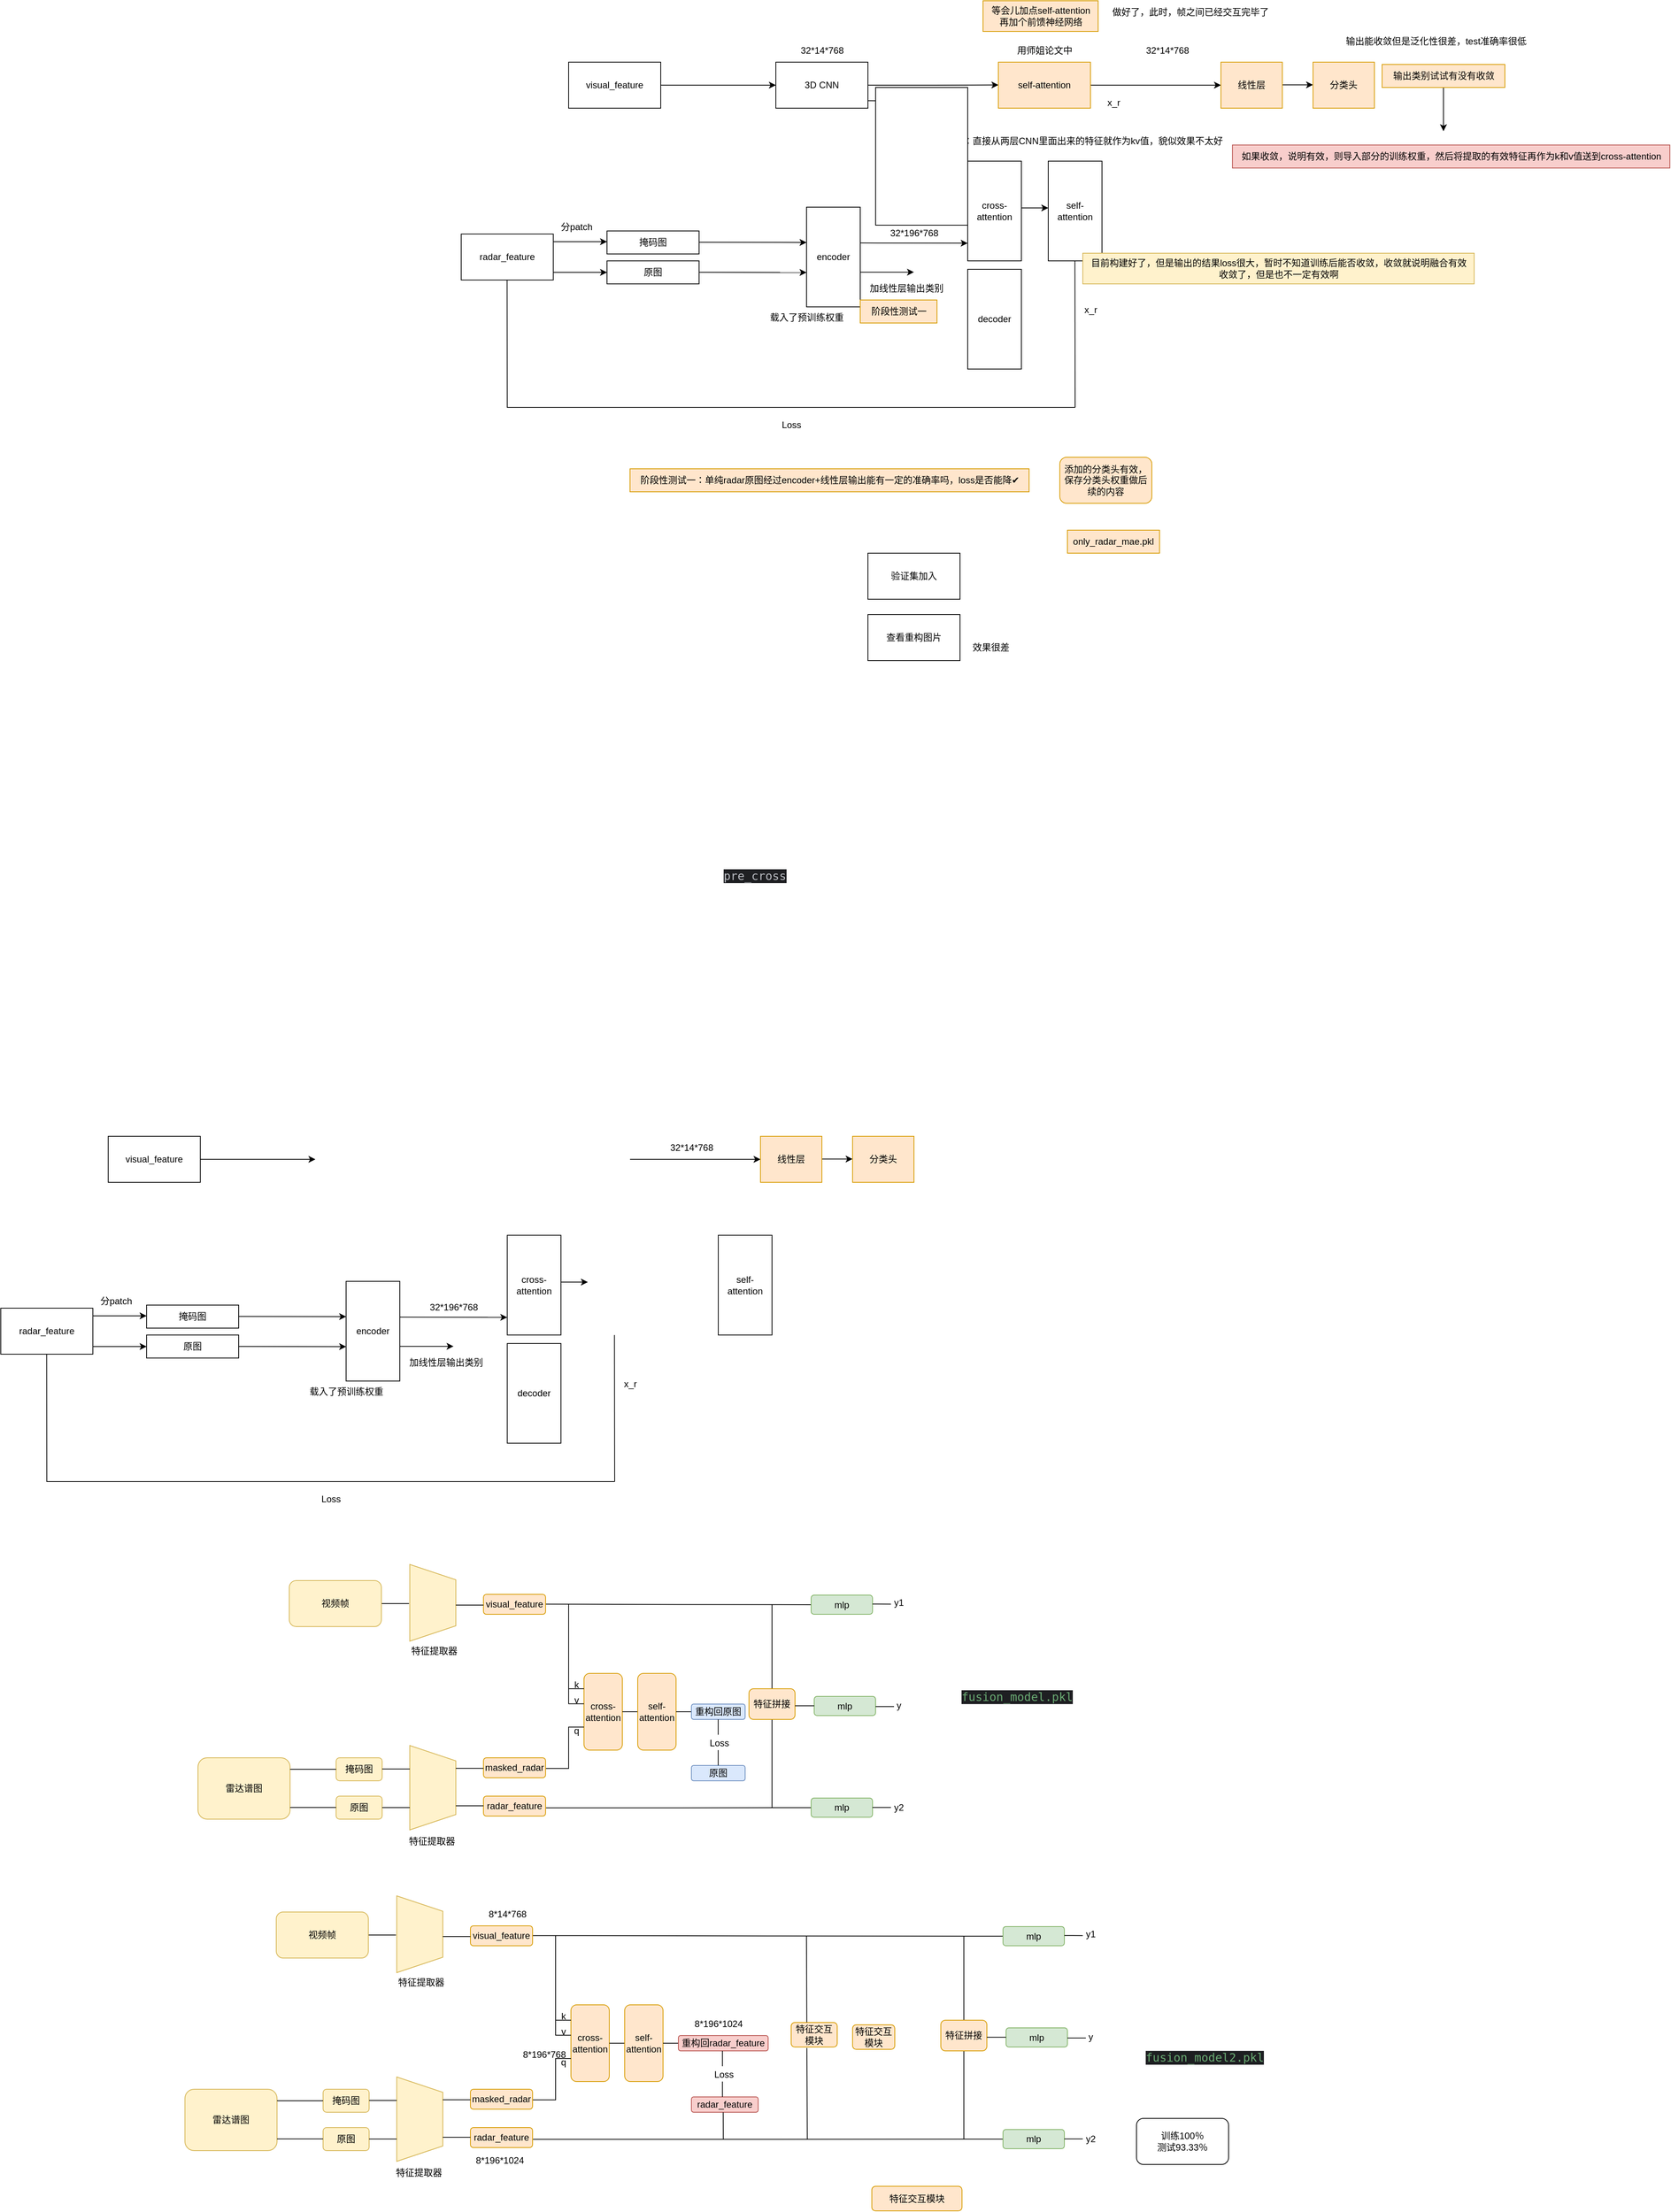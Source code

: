 <mxfile version="24.3.1" type="github">
  <diagram name="第 1 页" id="bqNeuGsDtK-AdpTKibk5">
    <mxGraphModel dx="1291" dy="676" grid="1" gridSize="10" guides="1" tooltips="1" connect="1" arrows="1" fold="1" page="1" pageScale="1" pageWidth="2339" pageHeight="3300" background="none" math="0" shadow="0">
      <root>
        <mxCell id="0" />
        <mxCell id="1" parent="0" />
        <mxCell id="P3DfzzlQjAu3V2q0BsZn-1" value="visual_feature" style="whiteSpace=wrap;html=1;" parent="1" vertex="1">
          <mxGeometry x="800" y="220" width="120" height="60" as="geometry" />
        </mxCell>
        <mxCell id="P3DfzzlQjAu3V2q0BsZn-11" style="edgeStyle=orthogonalEdgeStyle;rounded=0;orthogonalLoop=1;jettySize=auto;html=1;" parent="1" edge="1">
          <mxGeometry relative="1" as="geometry">
            <mxPoint x="850" y="494" as="targetPoint" />
            <mxPoint x="780" y="494" as="sourcePoint" />
            <Array as="points">
              <mxPoint x="780" y="494" />
              <mxPoint x="950" y="494" />
            </Array>
          </mxGeometry>
        </mxCell>
        <mxCell id="P3DfzzlQjAu3V2q0BsZn-2" value="radar_feature" style="whiteSpace=wrap;html=1;" parent="1" vertex="1">
          <mxGeometry x="660" y="444" width="120" height="60" as="geometry" />
        </mxCell>
        <mxCell id="P3DfzzlQjAu3V2q0BsZn-3" style="edgeStyle=orthogonalEdgeStyle;rounded=0;orthogonalLoop=1;jettySize=auto;html=1;exitX=0.5;exitY=1;exitDx=0;exitDy=0;" parent="1" source="P3DfzzlQjAu3V2q0BsZn-2" target="P3DfzzlQjAu3V2q0BsZn-2" edge="1">
          <mxGeometry relative="1" as="geometry" />
        </mxCell>
        <mxCell id="P3DfzzlQjAu3V2q0BsZn-4" value="" style="endArrow=classic;html=1;rounded=0;" parent="1" edge="1">
          <mxGeometry width="50" height="50" relative="1" as="geometry">
            <mxPoint x="920" y="250" as="sourcePoint" />
            <mxPoint x="1070" y="250" as="targetPoint" />
          </mxGeometry>
        </mxCell>
        <mxCell id="P3DfzzlQjAu3V2q0BsZn-7" style="edgeStyle=orthogonalEdgeStyle;rounded=0;orthogonalLoop=1;jettySize=auto;html=1;exitX=1;exitY=0.5;exitDx=0;exitDy=0;" parent="1" source="P3DfzzlQjAu3V2q0BsZn-6" edge="1">
          <mxGeometry relative="1" as="geometry">
            <mxPoint x="1360" y="249.759" as="targetPoint" />
          </mxGeometry>
        </mxCell>
        <mxCell id="P3DfzzlQjAu3V2q0BsZn-6" value="3D CNN" style="whiteSpace=wrap;html=1;" parent="1" vertex="1">
          <mxGeometry x="1070" y="220" width="120" height="60" as="geometry" />
        </mxCell>
        <mxCell id="P3DfzzlQjAu3V2q0BsZn-8" value="32*14*768" style="text;html=1;align=center;verticalAlign=middle;resizable=0;points=[];autosize=1;strokeColor=none;fillColor=none;" parent="1" vertex="1">
          <mxGeometry x="1090" y="190" width="80" height="30" as="geometry" />
        </mxCell>
        <mxCell id="P3DfzzlQjAu3V2q0BsZn-50" style="edgeStyle=orthogonalEdgeStyle;rounded=0;orthogonalLoop=1;jettySize=auto;html=1;" parent="1" source="P3DfzzlQjAu3V2q0BsZn-10" edge="1">
          <mxGeometry relative="1" as="geometry">
            <mxPoint x="1650" y="250" as="targetPoint" />
          </mxGeometry>
        </mxCell>
        <mxCell id="P3DfzzlQjAu3V2q0BsZn-10" value="self-attention" style="whiteSpace=wrap;html=1;fillColor=#ffe6cc;strokeColor=#d79b00;" parent="1" vertex="1">
          <mxGeometry x="1360" y="220" width="120" height="60" as="geometry" />
        </mxCell>
        <mxCell id="P3DfzzlQjAu3V2q0BsZn-12" style="edgeStyle=orthogonalEdgeStyle;rounded=0;orthogonalLoop=1;jettySize=auto;html=1;" parent="1" edge="1">
          <mxGeometry relative="1" as="geometry">
            <mxPoint x="850" y="454" as="targetPoint" />
            <mxPoint x="780" y="454" as="sourcePoint" />
            <Array as="points">
              <mxPoint x="780" y="454" />
              <mxPoint x="950" y="454" />
            </Array>
          </mxGeometry>
        </mxCell>
        <mxCell id="P3DfzzlQjAu3V2q0BsZn-13" value="原图" style="whiteSpace=wrap;html=1;" parent="1" vertex="1">
          <mxGeometry x="850" y="479" width="120" height="30" as="geometry" />
        </mxCell>
        <mxCell id="P3DfzzlQjAu3V2q0BsZn-14" value="掩码图" style="whiteSpace=wrap;html=1;" parent="1" vertex="1">
          <mxGeometry x="850" y="440" width="120" height="30" as="geometry" />
        </mxCell>
        <mxCell id="P3DfzzlQjAu3V2q0BsZn-16" value="encoder" style="whiteSpace=wrap;html=1;" parent="1" vertex="1">
          <mxGeometry x="1110" y="409" width="70" height="130" as="geometry" />
        </mxCell>
        <mxCell id="P3DfzzlQjAu3V2q0BsZn-17" style="edgeStyle=orthogonalEdgeStyle;rounded=0;orthogonalLoop=1;jettySize=auto;html=1;" parent="1" edge="1">
          <mxGeometry relative="1" as="geometry">
            <mxPoint x="1110" y="455" as="targetPoint" />
            <mxPoint x="970" y="454.71" as="sourcePoint" />
            <Array as="points">
              <mxPoint x="970" y="454.71" />
              <mxPoint x="1140" y="454.71" />
            </Array>
          </mxGeometry>
        </mxCell>
        <mxCell id="P3DfzzlQjAu3V2q0BsZn-18" style="edgeStyle=orthogonalEdgeStyle;rounded=0;orthogonalLoop=1;jettySize=auto;html=1;" parent="1" edge="1">
          <mxGeometry relative="1" as="geometry">
            <mxPoint x="1110" y="494.14" as="targetPoint" />
            <mxPoint x="970" y="493.85" as="sourcePoint" />
            <Array as="points">
              <mxPoint x="970" y="493.85" />
              <mxPoint x="1140" y="493.85" />
            </Array>
          </mxGeometry>
        </mxCell>
        <mxCell id="P3DfzzlQjAu3V2q0BsZn-19" value="分patch" style="text;html=1;align=center;verticalAlign=middle;resizable=0;points=[];autosize=1;strokeColor=none;fillColor=none;" parent="1" vertex="1">
          <mxGeometry x="780" y="420" width="60" height="30" as="geometry" />
        </mxCell>
        <mxCell id="P3DfzzlQjAu3V2q0BsZn-20" value="decoder" style="whiteSpace=wrap;html=1;" parent="1" vertex="1">
          <mxGeometry x="1320" y="490" width="70" height="130" as="geometry" />
        </mxCell>
        <mxCell id="P3DfzzlQjAu3V2q0BsZn-22" value="cross-attention" style="whiteSpace=wrap;html=1;" parent="1" vertex="1">
          <mxGeometry x="1320" y="349" width="70" height="130" as="geometry" />
        </mxCell>
        <mxCell id="P3DfzzlQjAu3V2q0BsZn-23" style="edgeStyle=orthogonalEdgeStyle;rounded=0;orthogonalLoop=1;jettySize=auto;html=1;" parent="1" edge="1">
          <mxGeometry relative="1" as="geometry">
            <mxPoint x="1320" y="455.95" as="targetPoint" />
            <mxPoint x="1180" y="455.66" as="sourcePoint" />
            <Array as="points">
              <mxPoint x="1180" y="455.66" />
              <mxPoint x="1350" y="455.66" />
            </Array>
          </mxGeometry>
        </mxCell>
        <mxCell id="P3DfzzlQjAu3V2q0BsZn-24" value="self-attention" style="whiteSpace=wrap;html=1;" parent="1" vertex="1">
          <mxGeometry x="1425" y="349" width="70" height="130" as="geometry" />
        </mxCell>
        <mxCell id="P3DfzzlQjAu3V2q0BsZn-25" style="edgeStyle=orthogonalEdgeStyle;rounded=0;orthogonalLoop=1;jettySize=auto;html=1;" parent="1" edge="1">
          <mxGeometry relative="1" as="geometry">
            <mxPoint x="1425" y="410" as="targetPoint" />
            <mxPoint x="1395" y="410" as="sourcePoint" />
            <Array as="points">
              <mxPoint x="1390" y="410" />
              <mxPoint x="1560" y="410" />
            </Array>
          </mxGeometry>
        </mxCell>
        <mxCell id="P3DfzzlQjAu3V2q0BsZn-26" style="edgeStyle=orthogonalEdgeStyle;rounded=0;orthogonalLoop=1;jettySize=auto;html=1;exitX=1;exitY=0.5;exitDx=0;exitDy=0;entryX=0;entryY=0.25;entryDx=0;entryDy=0;" parent="1" target="P3DfzzlQjAu3V2q0BsZn-22" edge="1">
          <mxGeometry relative="1" as="geometry">
            <mxPoint x="1250" y="380" as="targetPoint" />
            <mxPoint x="1190" y="270.24" as="sourcePoint" />
          </mxGeometry>
        </mxCell>
        <mxCell id="P3DfzzlQjAu3V2q0BsZn-28" style="edgeStyle=orthogonalEdgeStyle;rounded=0;orthogonalLoop=1;jettySize=auto;html=1;entryX=-0.002;entryY=0.548;entryDx=0;entryDy=0;entryPerimeter=0;" parent="1" edge="1">
          <mxGeometry relative="1" as="geometry">
            <mxPoint x="1319.86" y="420.24" as="targetPoint" />
            <mxPoint x="1256" y="280" as="sourcePoint" />
            <Array as="points">
              <mxPoint x="1256" y="420" />
            </Array>
          </mxGeometry>
        </mxCell>
        <mxCell id="P3DfzzlQjAu3V2q0BsZn-29" value="k" style="text;html=1;align=center;verticalAlign=middle;resizable=0;points=[];autosize=1;strokeColor=none;fillColor=none;" parent="1" vertex="1">
          <mxGeometry x="1265" y="358" width="30" height="30" as="geometry" />
        </mxCell>
        <mxCell id="P3DfzzlQjAu3V2q0BsZn-30" value="v" style="text;html=1;align=center;verticalAlign=middle;resizable=0;points=[];autosize=1;strokeColor=none;fillColor=none;" parent="1" vertex="1">
          <mxGeometry x="1265" y="398" width="30" height="30" as="geometry" />
        </mxCell>
        <mxCell id="P3DfzzlQjAu3V2q0BsZn-31" value="32*196*768" style="text;html=1;align=center;verticalAlign=middle;resizable=0;points=[];autosize=1;strokeColor=none;fillColor=none;" parent="1" vertex="1">
          <mxGeometry x="1205" y="428" width="90" height="30" as="geometry" />
        </mxCell>
        <mxCell id="P3DfzzlQjAu3V2q0BsZn-37" value="" style="endArrow=none;html=1;rounded=0;entryX=0.25;entryY=1;entryDx=0;entryDy=0;" parent="1" edge="1">
          <mxGeometry width="50" height="50" relative="1" as="geometry">
            <mxPoint x="1460" y="670" as="sourcePoint" />
            <mxPoint x="719.8" y="504" as="targetPoint" />
            <Array as="points">
              <mxPoint x="720" y="670" />
            </Array>
          </mxGeometry>
        </mxCell>
        <mxCell id="P3DfzzlQjAu3V2q0BsZn-38" value="" style="endArrow=none;html=1;rounded=0;entryX=0.25;entryY=1;entryDx=0;entryDy=0;" parent="1" edge="1">
          <mxGeometry width="50" height="50" relative="1" as="geometry">
            <mxPoint x="1460" y="670" as="sourcePoint" />
            <mxPoint x="1459.71" y="479" as="targetPoint" />
          </mxGeometry>
        </mxCell>
        <mxCell id="P3DfzzlQjAu3V2q0BsZn-39" value="Loss" style="text;html=1;align=center;verticalAlign=middle;resizable=0;points=[];autosize=1;strokeColor=none;fillColor=none;" parent="1" vertex="1">
          <mxGeometry x="1065" y="678" width="50" height="30" as="geometry" />
        </mxCell>
        <mxCell id="P3DfzzlQjAu3V2q0BsZn-40" style="edgeStyle=orthogonalEdgeStyle;rounded=0;orthogonalLoop=1;jettySize=auto;html=1;" parent="1" edge="1">
          <mxGeometry relative="1" as="geometry">
            <mxPoint x="1250" y="493.71" as="targetPoint" />
            <mxPoint x="1180" y="493.71" as="sourcePoint" />
            <Array as="points">
              <mxPoint x="1180" y="493.71" />
              <mxPoint x="1350" y="493.71" />
            </Array>
          </mxGeometry>
        </mxCell>
        <mxCell id="P3DfzzlQjAu3V2q0BsZn-41" value="加线性层输出类别" style="text;html=1;align=center;verticalAlign=middle;resizable=0;points=[];autosize=1;strokeColor=none;fillColor=none;" parent="1" vertex="1">
          <mxGeometry x="1180" y="500" width="120" height="30" as="geometry" />
        </mxCell>
        <mxCell id="P3DfzzlQjAu3V2q0BsZn-43" value="阶段性测试一：单纯radar原图经过encoder+线性层输出能有一定的准确率吗，loss是否能降✔" style="text;html=1;align=center;verticalAlign=middle;resizable=0;points=[];autosize=1;strokeColor=#d79b00;fillColor=#ffe6cc;" parent="1" vertex="1">
          <mxGeometry x="880" y="750" width="520" height="30" as="geometry" />
        </mxCell>
        <mxCell id="P3DfzzlQjAu3V2q0BsZn-46" value="阶段性测试一" style="text;html=1;align=center;verticalAlign=middle;resizable=0;points=[];autosize=1;strokeColor=#d79b00;fillColor=#ffe6cc;" parent="1" vertex="1">
          <mxGeometry x="1180" y="530" width="100" height="30" as="geometry" />
        </mxCell>
        <mxCell id="P3DfzzlQjAu3V2q0BsZn-47" value="目前构建好了，但是输出的结果loss很大，暂时不知道训练后能否收敛，收敛就说明融合有效&lt;div&gt;收敛了，但是也不一定有效啊&lt;/div&gt;" style="text;html=1;align=center;verticalAlign=middle;resizable=0;points=[];autosize=1;strokeColor=#d6b656;fillColor=#fff2cc;" parent="1" vertex="1">
          <mxGeometry x="1470" y="469" width="510" height="40" as="geometry" />
        </mxCell>
        <mxCell id="P3DfzzlQjAu3V2q0BsZn-48" value="载入了预训练权重" style="text;html=1;align=center;verticalAlign=middle;resizable=0;points=[];autosize=1;strokeColor=none;fillColor=none;" parent="1" vertex="1">
          <mxGeometry x="1050" y="538" width="120" height="30" as="geometry" />
        </mxCell>
        <mxCell id="P3DfzzlQjAu3V2q0BsZn-49" value="问题一：直接从两层CNN里面出来的特征就作为kv值，貌似效果不太好" style="text;html=1;align=center;verticalAlign=middle;resizable=0;points=[];autosize=1;strokeColor=none;fillColor=none;" parent="1" vertex="1">
          <mxGeometry x="1265" y="308" width="400" height="30" as="geometry" />
        </mxCell>
        <mxCell id="P3DfzzlQjAu3V2q0BsZn-51" value="等会儿加点self-attention&lt;div&gt;再加个前馈神经网络&lt;/div&gt;" style="text;html=1;align=center;verticalAlign=middle;resizable=0;points=[];autosize=1;strokeColor=#d79b00;fillColor=#ffe6cc;" parent="1" vertex="1">
          <mxGeometry x="1340" y="140" width="150" height="40" as="geometry" />
        </mxCell>
        <mxCell id="P3DfzzlQjAu3V2q0BsZn-54" style="edgeStyle=orthogonalEdgeStyle;rounded=0;orthogonalLoop=1;jettySize=auto;html=1;" parent="1" edge="1">
          <mxGeometry relative="1" as="geometry">
            <mxPoint x="1770" y="249.58" as="targetPoint" />
            <mxPoint x="1720" y="249.58" as="sourcePoint" />
          </mxGeometry>
        </mxCell>
        <mxCell id="P3DfzzlQjAu3V2q0BsZn-58" style="edgeStyle=orthogonalEdgeStyle;rounded=0;orthogonalLoop=1;jettySize=auto;html=1;" parent="1" source="P3DfzzlQjAu3V2q0BsZn-55" edge="1">
          <mxGeometry relative="1" as="geometry">
            <mxPoint x="1940" y="310" as="targetPoint" />
          </mxGeometry>
        </mxCell>
        <mxCell id="P3DfzzlQjAu3V2q0BsZn-55" value="输出类别试试有没有收敛" style="text;html=1;align=center;verticalAlign=middle;resizable=0;points=[];autosize=1;strokeColor=#d79b00;fillColor=#ffe6cc;" parent="1" vertex="1">
          <mxGeometry x="1860" y="223" width="160" height="30" as="geometry" />
        </mxCell>
        <mxCell id="P3DfzzlQjAu3V2q0BsZn-56" value="线性层" style="whiteSpace=wrap;html=1;fillColor=#ffe6cc;strokeColor=#d79b00;" parent="1" vertex="1">
          <mxGeometry x="1650" y="220" width="80" height="60" as="geometry" />
        </mxCell>
        <mxCell id="P3DfzzlQjAu3V2q0BsZn-57" value="分类头" style="whiteSpace=wrap;html=1;fillColor=#ffe6cc;strokeColor=#d79b00;" parent="1" vertex="1">
          <mxGeometry x="1770" y="220" width="80" height="60" as="geometry" />
        </mxCell>
        <mxCell id="P3DfzzlQjAu3V2q0BsZn-59" value="如果收敛，说明有效，则导入部分的训练权重，然后将提取的有效特征再作为k和v值送到cross-attention" style="text;html=1;align=center;verticalAlign=middle;resizable=0;points=[];autosize=1;strokeColor=#b85450;fillColor=#f8cecc;" parent="1" vertex="1">
          <mxGeometry x="1665" y="328" width="570" height="30" as="geometry" />
        </mxCell>
        <mxCell id="P3DfzzlQjAu3V2q0BsZn-61" value="添加的分类头有效，保存分类头权重做后续的内容" style="rounded=1;whiteSpace=wrap;html=1;fillColor=#ffe6cc;strokeColor=#d79b00;" parent="1" vertex="1">
          <mxGeometry x="1440" y="735" width="120" height="60" as="geometry" />
        </mxCell>
        <mxCell id="Ap8xN246tbujmO-dADFo-1" value="only_radar_mae.pkl" style="whiteSpace=wrap;html=1;fillColor=#ffe6cc;strokeColor=#d79b00;" vertex="1" parent="1">
          <mxGeometry x="1450" y="830" width="120" height="30" as="geometry" />
        </mxCell>
        <mxCell id="Ap8xN246tbujmO-dADFo-3" value="验证集加入" style="whiteSpace=wrap;html=1;" vertex="1" parent="1">
          <mxGeometry x="1190" y="860" width="120" height="60" as="geometry" />
        </mxCell>
        <mxCell id="Ap8xN246tbujmO-dADFo-5" value="查看重构图片" style="whiteSpace=wrap;html=1;" vertex="1" parent="1">
          <mxGeometry x="1190" y="940" width="120" height="60" as="geometry" />
        </mxCell>
        <mxCell id="Ap8xN246tbujmO-dADFo-6" value="&lt;div style=&quot;background-color:#1e1f22;color:#bcbec4&quot;&gt;&lt;pre style=&quot;font-family:&#39;JetBrains Mono&#39;,monospace;font-size:11.3pt;&quot;&gt;pre_cross&lt;/pre&gt;&lt;/div&gt;" style="text;whiteSpace=wrap;html=1;" vertex="1" parent="1">
          <mxGeometry x="1000" y="1250" width="100" height="50" as="geometry" />
        </mxCell>
        <mxCell id="Ap8xN246tbujmO-dADFo-7" value="效果很差" style="text;html=1;align=center;verticalAlign=middle;resizable=0;points=[];autosize=1;strokeColor=none;fillColor=none;" vertex="1" parent="1">
          <mxGeometry x="1315" y="968" width="70" height="30" as="geometry" />
        </mxCell>
        <mxCell id="Ap8xN246tbujmO-dADFo-8" value="用师姐论文中" style="text;html=1;align=center;verticalAlign=middle;resizable=0;points=[];autosize=1;strokeColor=none;fillColor=none;" vertex="1" parent="1">
          <mxGeometry x="1370" y="190" width="100" height="30" as="geometry" />
        </mxCell>
        <mxCell id="Ap8xN246tbujmO-dADFo-9" value="x_r" style="text;html=1;align=center;verticalAlign=middle;resizable=0;points=[];autosize=1;strokeColor=none;fillColor=none;" vertex="1" parent="1">
          <mxGeometry x="1460" y="528" width="40" height="30" as="geometry" />
        </mxCell>
        <mxCell id="Ap8xN246tbujmO-dADFo-10" value="x_r" style="text;html=1;align=center;verticalAlign=middle;resizable=0;points=[];autosize=1;strokeColor=none;fillColor=none;" vertex="1" parent="1">
          <mxGeometry x="1490" y="258" width="40" height="30" as="geometry" />
        </mxCell>
        <mxCell id="Ap8xN246tbujmO-dADFo-11" value="" style="whiteSpace=wrap;html=1;" vertex="1" parent="1">
          <mxGeometry x="1200" y="253" width="120" height="179.5" as="geometry" />
        </mxCell>
        <mxCell id="Ap8xN246tbujmO-dADFo-12" value="做好了，此时，帧之间已经交互完毕了" style="text;html=1;align=center;verticalAlign=middle;resizable=0;points=[];autosize=1;strokeColor=none;fillColor=none;" vertex="1" parent="1">
          <mxGeometry x="1495" y="140" width="230" height="30" as="geometry" />
        </mxCell>
        <mxCell id="Ap8xN246tbujmO-dADFo-13" value="输出能收敛但是泛化性很差，test准确率很低" style="text;html=1;align=center;verticalAlign=middle;resizable=0;points=[];autosize=1;strokeColor=none;fillColor=none;" vertex="1" parent="1">
          <mxGeometry x="1800" y="178" width="260" height="30" as="geometry" />
        </mxCell>
        <mxCell id="Ap8xN246tbujmO-dADFo-14" value="32*14*768" style="text;html=1;align=center;verticalAlign=middle;resizable=0;points=[];autosize=1;strokeColor=none;fillColor=none;" vertex="1" parent="1">
          <mxGeometry x="1540" y="190" width="80" height="30" as="geometry" />
        </mxCell>
        <mxCell id="Ap8xN246tbujmO-dADFo-16" value="visual_feature" style="whiteSpace=wrap;html=1;" vertex="1" parent="1">
          <mxGeometry x="200" y="1620" width="120" height="60" as="geometry" />
        </mxCell>
        <mxCell id="Ap8xN246tbujmO-dADFo-17" style="edgeStyle=orthogonalEdgeStyle;rounded=0;orthogonalLoop=1;jettySize=auto;html=1;" edge="1" parent="1">
          <mxGeometry relative="1" as="geometry">
            <mxPoint x="250" y="1894" as="targetPoint" />
            <mxPoint x="180" y="1894" as="sourcePoint" />
            <Array as="points">
              <mxPoint x="180" y="1894" />
              <mxPoint x="350" y="1894" />
            </Array>
          </mxGeometry>
        </mxCell>
        <mxCell id="Ap8xN246tbujmO-dADFo-18" value="radar_feature" style="whiteSpace=wrap;html=1;" vertex="1" parent="1">
          <mxGeometry x="60" y="1844" width="120" height="60" as="geometry" />
        </mxCell>
        <mxCell id="Ap8xN246tbujmO-dADFo-19" style="edgeStyle=orthogonalEdgeStyle;rounded=0;orthogonalLoop=1;jettySize=auto;html=1;exitX=0.5;exitY=1;exitDx=0;exitDy=0;" edge="1" parent="1" source="Ap8xN246tbujmO-dADFo-18" target="Ap8xN246tbujmO-dADFo-18">
          <mxGeometry relative="1" as="geometry" />
        </mxCell>
        <mxCell id="Ap8xN246tbujmO-dADFo-20" value="" style="endArrow=classic;html=1;rounded=0;" edge="1" parent="1">
          <mxGeometry width="50" height="50" relative="1" as="geometry">
            <mxPoint x="320" y="1650" as="sourcePoint" />
            <mxPoint x="470" y="1650" as="targetPoint" />
          </mxGeometry>
        </mxCell>
        <mxCell id="Ap8xN246tbujmO-dADFo-24" style="edgeStyle=orthogonalEdgeStyle;rounded=0;orthogonalLoop=1;jettySize=auto;html=1;" edge="1" parent="1">
          <mxGeometry relative="1" as="geometry">
            <mxPoint x="1050" y="1650" as="targetPoint" />
            <mxPoint x="880.0" y="1650" as="sourcePoint" />
          </mxGeometry>
        </mxCell>
        <mxCell id="Ap8xN246tbujmO-dADFo-26" style="edgeStyle=orthogonalEdgeStyle;rounded=0;orthogonalLoop=1;jettySize=auto;html=1;" edge="1" parent="1">
          <mxGeometry relative="1" as="geometry">
            <mxPoint x="250" y="1854" as="targetPoint" />
            <mxPoint x="180" y="1854" as="sourcePoint" />
            <Array as="points">
              <mxPoint x="180" y="1854" />
              <mxPoint x="350" y="1854" />
            </Array>
          </mxGeometry>
        </mxCell>
        <mxCell id="Ap8xN246tbujmO-dADFo-27" value="原图" style="whiteSpace=wrap;html=1;" vertex="1" parent="1">
          <mxGeometry x="250" y="1879" width="120" height="30" as="geometry" />
        </mxCell>
        <mxCell id="Ap8xN246tbujmO-dADFo-28" value="掩码图" style="whiteSpace=wrap;html=1;" vertex="1" parent="1">
          <mxGeometry x="250" y="1840" width="120" height="30" as="geometry" />
        </mxCell>
        <mxCell id="Ap8xN246tbujmO-dADFo-29" value="encoder" style="whiteSpace=wrap;html=1;" vertex="1" parent="1">
          <mxGeometry x="510" y="1809" width="70" height="130" as="geometry" />
        </mxCell>
        <mxCell id="Ap8xN246tbujmO-dADFo-30" style="edgeStyle=orthogonalEdgeStyle;rounded=0;orthogonalLoop=1;jettySize=auto;html=1;" edge="1" parent="1">
          <mxGeometry relative="1" as="geometry">
            <mxPoint x="510" y="1855" as="targetPoint" />
            <mxPoint x="370" y="1854.71" as="sourcePoint" />
            <Array as="points">
              <mxPoint x="370" y="1854.71" />
              <mxPoint x="540" y="1854.71" />
            </Array>
          </mxGeometry>
        </mxCell>
        <mxCell id="Ap8xN246tbujmO-dADFo-31" style="edgeStyle=orthogonalEdgeStyle;rounded=0;orthogonalLoop=1;jettySize=auto;html=1;" edge="1" parent="1">
          <mxGeometry relative="1" as="geometry">
            <mxPoint x="510" y="1894.14" as="targetPoint" />
            <mxPoint x="370" y="1893.85" as="sourcePoint" />
            <Array as="points">
              <mxPoint x="370" y="1893.85" />
              <mxPoint x="540" y="1893.85" />
            </Array>
          </mxGeometry>
        </mxCell>
        <mxCell id="Ap8xN246tbujmO-dADFo-32" value="分patch" style="text;html=1;align=center;verticalAlign=middle;resizable=0;points=[];autosize=1;strokeColor=none;fillColor=none;" vertex="1" parent="1">
          <mxGeometry x="180" y="1820" width="60" height="30" as="geometry" />
        </mxCell>
        <mxCell id="Ap8xN246tbujmO-dADFo-33" value="decoder" style="whiteSpace=wrap;html=1;" vertex="1" parent="1">
          <mxGeometry x="720" y="1890" width="70" height="130" as="geometry" />
        </mxCell>
        <mxCell id="Ap8xN246tbujmO-dADFo-34" value="cross-attention" style="whiteSpace=wrap;html=1;" vertex="1" parent="1">
          <mxGeometry x="720" y="1749" width="70" height="130" as="geometry" />
        </mxCell>
        <mxCell id="Ap8xN246tbujmO-dADFo-35" style="edgeStyle=orthogonalEdgeStyle;rounded=0;orthogonalLoop=1;jettySize=auto;html=1;" edge="1" parent="1">
          <mxGeometry relative="1" as="geometry">
            <mxPoint x="720" y="1855.95" as="targetPoint" />
            <mxPoint x="580" y="1855.66" as="sourcePoint" />
            <Array as="points">
              <mxPoint x="580" y="1855.66" />
              <mxPoint x="750" y="1855.66" />
            </Array>
          </mxGeometry>
        </mxCell>
        <mxCell id="Ap8xN246tbujmO-dADFo-36" value="self-attention" style="whiteSpace=wrap;html=1;" vertex="1" parent="1">
          <mxGeometry x="995" y="1749" width="70" height="130" as="geometry" />
        </mxCell>
        <mxCell id="Ap8xN246tbujmO-dADFo-37" style="edgeStyle=orthogonalEdgeStyle;rounded=0;orthogonalLoop=1;jettySize=auto;html=1;" edge="1" parent="1">
          <mxGeometry relative="1" as="geometry">
            <mxPoint x="825" y="1810" as="targetPoint" />
            <mxPoint x="795" y="1810" as="sourcePoint" />
            <Array as="points">
              <mxPoint x="790" y="1810" />
              <mxPoint x="960" y="1810" />
            </Array>
          </mxGeometry>
        </mxCell>
        <mxCell id="Ap8xN246tbujmO-dADFo-42" value="32*196*768" style="text;html=1;align=center;verticalAlign=middle;resizable=0;points=[];autosize=1;strokeColor=none;fillColor=none;" vertex="1" parent="1">
          <mxGeometry x="605" y="1828" width="90" height="30" as="geometry" />
        </mxCell>
        <mxCell id="Ap8xN246tbujmO-dADFo-43" value="" style="endArrow=none;html=1;rounded=0;entryX=0.25;entryY=1;entryDx=0;entryDy=0;" edge="1" parent="1">
          <mxGeometry width="50" height="50" relative="1" as="geometry">
            <mxPoint x="860" y="2070" as="sourcePoint" />
            <mxPoint x="119.8" y="1904" as="targetPoint" />
            <Array as="points">
              <mxPoint x="120" y="2070" />
            </Array>
          </mxGeometry>
        </mxCell>
        <mxCell id="Ap8xN246tbujmO-dADFo-44" value="" style="endArrow=none;html=1;rounded=0;entryX=0.25;entryY=1;entryDx=0;entryDy=0;" edge="1" parent="1">
          <mxGeometry width="50" height="50" relative="1" as="geometry">
            <mxPoint x="860" y="2070" as="sourcePoint" />
            <mxPoint x="859.71" y="1879" as="targetPoint" />
          </mxGeometry>
        </mxCell>
        <mxCell id="Ap8xN246tbujmO-dADFo-45" value="Loss" style="text;html=1;align=center;verticalAlign=middle;resizable=0;points=[];autosize=1;strokeColor=none;fillColor=none;" vertex="1" parent="1">
          <mxGeometry x="465" y="2078" width="50" height="30" as="geometry" />
        </mxCell>
        <mxCell id="Ap8xN246tbujmO-dADFo-46" style="edgeStyle=orthogonalEdgeStyle;rounded=0;orthogonalLoop=1;jettySize=auto;html=1;" edge="1" parent="1">
          <mxGeometry relative="1" as="geometry">
            <mxPoint x="650" y="1893.71" as="targetPoint" />
            <mxPoint x="580" y="1893.71" as="sourcePoint" />
            <Array as="points">
              <mxPoint x="580" y="1893.71" />
              <mxPoint x="750" y="1893.71" />
            </Array>
          </mxGeometry>
        </mxCell>
        <mxCell id="Ap8xN246tbujmO-dADFo-47" value="加线性层输出类别" style="text;html=1;align=center;verticalAlign=middle;resizable=0;points=[];autosize=1;strokeColor=none;fillColor=none;" vertex="1" parent="1">
          <mxGeometry x="580" y="1900" width="120" height="30" as="geometry" />
        </mxCell>
        <mxCell id="Ap8xN246tbujmO-dADFo-51" value="载入了预训练权重" style="text;html=1;align=center;verticalAlign=middle;resizable=0;points=[];autosize=1;strokeColor=none;fillColor=none;" vertex="1" parent="1">
          <mxGeometry x="450" y="1938" width="120" height="30" as="geometry" />
        </mxCell>
        <mxCell id="Ap8xN246tbujmO-dADFo-54" style="edgeStyle=orthogonalEdgeStyle;rounded=0;orthogonalLoop=1;jettySize=auto;html=1;" edge="1" parent="1">
          <mxGeometry relative="1" as="geometry">
            <mxPoint x="1170" y="1649.58" as="targetPoint" />
            <mxPoint x="1120" y="1649.58" as="sourcePoint" />
          </mxGeometry>
        </mxCell>
        <mxCell id="Ap8xN246tbujmO-dADFo-57" value="线性层" style="whiteSpace=wrap;html=1;fillColor=#ffe6cc;strokeColor=#d79b00;" vertex="1" parent="1">
          <mxGeometry x="1050" y="1620" width="80" height="60" as="geometry" />
        </mxCell>
        <mxCell id="Ap8xN246tbujmO-dADFo-58" value="分类头" style="whiteSpace=wrap;html=1;fillColor=#ffe6cc;strokeColor=#d79b00;" vertex="1" parent="1">
          <mxGeometry x="1170" y="1620" width="80" height="60" as="geometry" />
        </mxCell>
        <mxCell id="Ap8xN246tbujmO-dADFo-66" value="x_r" style="text;html=1;align=center;verticalAlign=middle;resizable=0;points=[];autosize=1;strokeColor=none;fillColor=none;" vertex="1" parent="1">
          <mxGeometry x="860" y="1928" width="40" height="30" as="geometry" />
        </mxCell>
        <mxCell id="Ap8xN246tbujmO-dADFo-71" value="32*14*768" style="text;html=1;align=center;verticalAlign=middle;resizable=0;points=[];autosize=1;strokeColor=none;fillColor=none;" vertex="1" parent="1">
          <mxGeometry x="920" y="1620" width="80" height="30" as="geometry" />
        </mxCell>
        <mxCell id="Ap8xN246tbujmO-dADFo-83" style="edgeStyle=orthogonalEdgeStyle;rounded=0;orthogonalLoop=1;jettySize=auto;html=1;endArrow=none;endFill=0;" edge="1" parent="1" source="Ap8xN246tbujmO-dADFo-74">
          <mxGeometry relative="1" as="geometry">
            <mxPoint x="592" y="2229" as="targetPoint" />
          </mxGeometry>
        </mxCell>
        <mxCell id="Ap8xN246tbujmO-dADFo-74" value="视频帧" style="rounded=1;whiteSpace=wrap;html=1;fillColor=#fff2cc;strokeColor=#d6b656;" vertex="1" parent="1">
          <mxGeometry x="436" y="2199" width="120" height="60" as="geometry" />
        </mxCell>
        <mxCell id="Ap8xN246tbujmO-dADFo-76" value="雷达谱图" style="rounded=1;whiteSpace=wrap;html=1;fillColor=#fff2cc;strokeColor=#d6b656;" vertex="1" parent="1">
          <mxGeometry x="317" y="2430" width="120" height="80" as="geometry" />
        </mxCell>
        <mxCell id="Ap8xN246tbujmO-dADFo-79" value="" style="shape=trapezoid;perimeter=trapezoidPerimeter;whiteSpace=wrap;html=1;fixedSize=1;rotation=90;fillColor=#fff2cc;strokeColor=#d6b656;" vertex="1" parent="1">
          <mxGeometry x="573" y="2198" width="100" height="60" as="geometry" />
        </mxCell>
        <mxCell id="Ap8xN246tbujmO-dADFo-80" value="&lt;span style=&quot;color: rgb(0, 0, 0); font-family: Helvetica; font-size: 12px; font-style: normal; font-variant-ligatures: normal; font-variant-caps: normal; font-weight: 400; letter-spacing: normal; orphans: 2; text-align: center; text-indent: 0px; text-transform: none; widows: 2; word-spacing: 0px; -webkit-text-stroke-width: 0px; white-space: normal; background-color: rgb(251, 251, 251); text-decoration-thickness: initial; text-decoration-style: initial; text-decoration-color: initial; display: inline !important; float: none;&quot;&gt;特征提取器&lt;/span&gt;" style="text;whiteSpace=wrap;html=1;" vertex="1" parent="1">
          <mxGeometry x="593" y="2277" width="80" height="20" as="geometry" />
        </mxCell>
        <mxCell id="Ap8xN246tbujmO-dADFo-82" value="" style="shape=trapezoid;perimeter=trapezoidPerimeter;whiteSpace=wrap;html=1;fixedSize=1;rotation=90;fillColor=#fff2cc;strokeColor=#d6b656;" vertex="1" parent="1">
          <mxGeometry x="568" y="2439" width="110" height="60" as="geometry" />
        </mxCell>
        <mxCell id="Ap8xN246tbujmO-dADFo-86" value="掩码图" style="rounded=1;whiteSpace=wrap;html=1;fillColor=#fff2cc;strokeColor=#d6b656;" vertex="1" parent="1">
          <mxGeometry x="497" y="2430" width="60" height="30" as="geometry" />
        </mxCell>
        <mxCell id="Ap8xN246tbujmO-dADFo-87" value="原图" style="rounded=1;whiteSpace=wrap;html=1;fillColor=#fff2cc;strokeColor=#d6b656;" vertex="1" parent="1">
          <mxGeometry x="497" y="2480" width="60" height="30" as="geometry" />
        </mxCell>
        <mxCell id="Ap8xN246tbujmO-dADFo-95" style="edgeStyle=orthogonalEdgeStyle;rounded=0;orthogonalLoop=1;jettySize=auto;html=1;endArrow=none;endFill=0;" edge="1" parent="1">
          <mxGeometry relative="1" as="geometry">
            <mxPoint x="437" y="2445" as="sourcePoint" />
            <mxPoint x="497" y="2445" as="targetPoint" />
          </mxGeometry>
        </mxCell>
        <mxCell id="Ap8xN246tbujmO-dADFo-96" style="edgeStyle=orthogonalEdgeStyle;rounded=0;orthogonalLoop=1;jettySize=auto;html=1;endArrow=none;endFill=0;" edge="1" parent="1">
          <mxGeometry relative="1" as="geometry">
            <mxPoint x="437" y="2494.74" as="sourcePoint" />
            <mxPoint x="497" y="2494.74" as="targetPoint" />
          </mxGeometry>
        </mxCell>
        <mxCell id="Ap8xN246tbujmO-dADFo-99" value="&lt;span style=&quot;color: rgb(0, 0, 0); font-family: Helvetica; font-size: 12px; font-style: normal; font-variant-ligatures: normal; font-variant-caps: normal; font-weight: 400; letter-spacing: normal; orphans: 2; text-align: center; text-indent: 0px; text-transform: none; widows: 2; word-spacing: 0px; -webkit-text-stroke-width: 0px; white-space: normal; background-color: rgb(251, 251, 251); text-decoration-thickness: initial; text-decoration-style: initial; text-decoration-color: initial; display: inline !important; float: none;&quot;&gt;特征提取器&lt;/span&gt;" style="text;whiteSpace=wrap;html=1;" vertex="1" parent="1">
          <mxGeometry x="590" y="2525" width="80" height="20" as="geometry" />
        </mxCell>
        <mxCell id="Ap8xN246tbujmO-dADFo-103" style="edgeStyle=orthogonalEdgeStyle;rounded=0;orthogonalLoop=1;jettySize=auto;html=1;endArrow=none;endFill=0;entryX=0;entryY=0.5;entryDx=0;entryDy=0;" edge="1" parent="1" target="Ap8xN246tbujmO-dADFo-134">
          <mxGeometry relative="1" as="geometry">
            <mxPoint x="770" y="2229.7" as="sourcePoint" />
            <mxPoint x="830" y="2229.7" as="targetPoint" />
          </mxGeometry>
        </mxCell>
        <mxCell id="Ap8xN246tbujmO-dADFo-104" value="cross-attention" style="rounded=1;whiteSpace=wrap;html=1;fillColor=#ffe6cc;strokeColor=#d79b00;" vertex="1" parent="1">
          <mxGeometry x="820" y="2320" width="50" height="100" as="geometry" />
        </mxCell>
        <mxCell id="Ap8xN246tbujmO-dADFo-107" style="edgeStyle=orthogonalEdgeStyle;rounded=0;orthogonalLoop=1;jettySize=auto;html=1;endArrow=none;endFill=0;entryX=0;entryY=0.7;entryDx=0;entryDy=0;entryPerimeter=0;exitX=1;exitY=0.534;exitDx=0;exitDy=0;exitPerimeter=0;" edge="1" parent="1" source="Ap8xN246tbujmO-dADFo-159" target="Ap8xN246tbujmO-dADFo-104">
          <mxGeometry relative="1" as="geometry">
            <mxPoint x="757" y="2444" as="sourcePoint" />
            <mxPoint x="810" y="2450" as="targetPoint" />
            <Array as="points">
              <mxPoint x="800" y="2444" />
              <mxPoint x="800" y="2390" />
            </Array>
          </mxGeometry>
        </mxCell>
        <mxCell id="Ap8xN246tbujmO-dADFo-108" style="edgeStyle=orthogonalEdgeStyle;rounded=0;orthogonalLoop=1;jettySize=auto;html=1;endArrow=none;endFill=0;entryX=0;entryY=0.5;entryDx=0;entryDy=0;exitX=1.007;exitY=0.585;exitDx=0;exitDy=0;exitPerimeter=0;" edge="1" parent="1" source="Ap8xN246tbujmO-dADFo-161" target="Ap8xN246tbujmO-dADFo-133">
          <mxGeometry relative="1" as="geometry">
            <mxPoint x="785" y="2495" as="sourcePoint" />
            <mxPoint x="835" y="2494.7" as="targetPoint" />
          </mxGeometry>
        </mxCell>
        <mxCell id="Ap8xN246tbujmO-dADFo-109" style="edgeStyle=orthogonalEdgeStyle;rounded=0;orthogonalLoop=1;jettySize=auto;html=1;endArrow=none;endFill=0;" edge="1" parent="1">
          <mxGeometry relative="1" as="geometry">
            <mxPoint x="870" y="2370" as="sourcePoint" />
            <mxPoint x="890" y="2370" as="targetPoint" />
          </mxGeometry>
        </mxCell>
        <mxCell id="Ap8xN246tbujmO-dADFo-110" value="self-attention" style="rounded=1;whiteSpace=wrap;html=1;fillColor=#ffe6cc;strokeColor=#d79b00;" vertex="1" parent="1">
          <mxGeometry x="890" y="2320" width="50" height="100" as="geometry" />
        </mxCell>
        <mxCell id="Ap8xN246tbujmO-dADFo-111" value="" style="endArrow=none;html=1;rounded=0;" edge="1" parent="1">
          <mxGeometry width="50" height="50" relative="1" as="geometry">
            <mxPoint x="800" y="2360" as="sourcePoint" />
            <mxPoint x="800" y="2230" as="targetPoint" />
          </mxGeometry>
        </mxCell>
        <mxCell id="Ap8xN246tbujmO-dADFo-114" value="" style="endArrow=none;html=1;rounded=0;" edge="1" parent="1">
          <mxGeometry width="50" height="50" relative="1" as="geometry">
            <mxPoint x="800" y="2340" as="sourcePoint" />
            <mxPoint x="820" y="2340" as="targetPoint" />
          </mxGeometry>
        </mxCell>
        <mxCell id="Ap8xN246tbujmO-dADFo-115" value="k" style="text;html=1;align=center;verticalAlign=middle;resizable=0;points=[];autosize=1;strokeColor=none;fillColor=none;" vertex="1" parent="1">
          <mxGeometry x="795" y="2320" width="30" height="30" as="geometry" />
        </mxCell>
        <mxCell id="Ap8xN246tbujmO-dADFo-117" value="v" style="text;html=1;align=center;verticalAlign=middle;resizable=0;points=[];autosize=1;strokeColor=none;fillColor=none;" vertex="1" parent="1">
          <mxGeometry x="795" y="2340" width="30" height="30" as="geometry" />
        </mxCell>
        <mxCell id="Ap8xN246tbujmO-dADFo-118" value="q" style="text;html=1;align=center;verticalAlign=middle;resizable=0;points=[];autosize=1;strokeColor=none;fillColor=none;" vertex="1" parent="1">
          <mxGeometry x="795" y="2380" width="30" height="30" as="geometry" />
        </mxCell>
        <mxCell id="Ap8xN246tbujmO-dADFo-119" style="edgeStyle=orthogonalEdgeStyle;rounded=0;orthogonalLoop=1;jettySize=auto;html=1;endArrow=none;endFill=0;" edge="1" parent="1">
          <mxGeometry relative="1" as="geometry">
            <mxPoint x="940" y="2370" as="sourcePoint" />
            <mxPoint x="960" y="2370" as="targetPoint" />
            <Array as="points">
              <mxPoint x="940" y="2370" />
              <mxPoint x="940" y="2370" />
            </Array>
          </mxGeometry>
        </mxCell>
        <mxCell id="Ap8xN246tbujmO-dADFo-121" value="重构回原图" style="rounded=1;whiteSpace=wrap;html=1;fillColor=#dae8fc;strokeColor=#6c8ebf;" vertex="1" parent="1">
          <mxGeometry x="960" y="2360" width="70" height="20" as="geometry" />
        </mxCell>
        <mxCell id="Ap8xN246tbujmO-dADFo-123" value="原图" style="rounded=1;whiteSpace=wrap;html=1;fillColor=#dae8fc;strokeColor=#6c8ebf;" vertex="1" parent="1">
          <mxGeometry x="960" y="2440" width="70" height="20" as="geometry" />
        </mxCell>
        <mxCell id="Ap8xN246tbujmO-dADFo-126" value="Loss" style="text;html=1;align=center;verticalAlign=middle;resizable=0;points=[];autosize=1;strokeColor=none;fillColor=none;" vertex="1" parent="1">
          <mxGeometry x="971" y="2396" width="50" height="30" as="geometry" />
        </mxCell>
        <mxCell id="Ap8xN246tbujmO-dADFo-127" value="" style="endArrow=none;html=1;rounded=0;" edge="1" parent="1">
          <mxGeometry width="50" height="50" relative="1" as="geometry">
            <mxPoint x="800" y="2359.67" as="sourcePoint" />
            <mxPoint x="820" y="2359.67" as="targetPoint" />
          </mxGeometry>
        </mxCell>
        <mxCell id="Ap8xN246tbujmO-dADFo-131" value="" style="endArrow=none;html=1;rounded=0;" edge="1" parent="1">
          <mxGeometry width="50" height="50" relative="1" as="geometry">
            <mxPoint x="994.9" y="2440" as="sourcePoint" />
            <mxPoint x="994.9" y="2420" as="targetPoint" />
          </mxGeometry>
        </mxCell>
        <mxCell id="Ap8xN246tbujmO-dADFo-132" value="" style="endArrow=none;html=1;rounded=0;" edge="1" parent="1">
          <mxGeometry width="50" height="50" relative="1" as="geometry">
            <mxPoint x="994.9" y="2400" as="sourcePoint" />
            <mxPoint x="994.9" y="2380" as="targetPoint" />
          </mxGeometry>
        </mxCell>
        <mxCell id="Ap8xN246tbujmO-dADFo-133" value="mlp" style="rounded=1;whiteSpace=wrap;html=1;fillColor=#d5e8d4;strokeColor=#82b366;" vertex="1" parent="1">
          <mxGeometry x="1116" y="2482.5" width="80" height="25" as="geometry" />
        </mxCell>
        <mxCell id="Ap8xN246tbujmO-dADFo-134" value="mlp" style="rounded=1;whiteSpace=wrap;html=1;fillColor=#d5e8d4;strokeColor=#82b366;" vertex="1" parent="1">
          <mxGeometry x="1116" y="2218" width="80" height="25" as="geometry" />
        </mxCell>
        <mxCell id="Ap8xN246tbujmO-dADFo-136" value="&lt;span style=&quot;color: rgba(0, 0, 0, 0); font-family: monospace; font-size: 0px; text-align: start;&quot;&gt;%3CmxGraphModel%3E%3Croot%3E%3CmxCell%20id%3D%220%22%2F%3E%3CmxCell%20id%3D%221%22%20parent%3D%220%22%2F%3E%3CmxCell%20id%3D%222%22%20style%3D%22edgeStyle%3DorthogonalEdgeStyle%3Brounded%3D0%3BorthogonalLoop%3D1%3BjettySize%3Dauto%3Bhtml%3D1%3BendArrow%3Dnone%3BendFill%3D0%3B%22%20edge%3D%221%22%20parent%3D%221%22%3E%3CmxGeometry%20relative%3D%221%22%20as%3D%22geometry%22%3E%3CmxPoint%20x%3D%22655%22%20y%3D%222494.93%22%20as%3D%22sourcePoint%22%2F%3E%3CmxPoint%20x%3D%22710%22%20y%3D%222494.93%22%20as%3D%22targetPoint%22%2F%3E%3C%2FmxGeometry%3E%3C%2FmxCell%3E%3C%2Froot%3E%3C%2FmxGraphModel%3E&lt;/span&gt;" style="text;html=1;align=center;verticalAlign=middle;resizable=0;points=[];autosize=1;strokeColor=none;fillColor=none;" vertex="1" parent="1">
          <mxGeometry x="1170" y="2188" width="20" height="30" as="geometry" />
        </mxCell>
        <mxCell id="Ap8xN246tbujmO-dADFo-137" style="edgeStyle=orthogonalEdgeStyle;rounded=0;orthogonalLoop=1;jettySize=auto;html=1;endArrow=none;endFill=0;" edge="1" parent="1">
          <mxGeometry relative="1" as="geometry">
            <mxPoint x="1196" y="2229.66" as="sourcePoint" />
            <mxPoint x="1220" y="2230" as="targetPoint" />
          </mxGeometry>
        </mxCell>
        <mxCell id="Ap8xN246tbujmO-dADFo-138" value="" style="endArrow=none;html=1;rounded=0;" edge="1" parent="1">
          <mxGeometry width="50" height="50" relative="1" as="geometry">
            <mxPoint x="1065" y="2340" as="sourcePoint" />
            <mxPoint x="1065" y="2230" as="targetPoint" />
          </mxGeometry>
        </mxCell>
        <mxCell id="Ap8xN246tbujmO-dADFo-139" value="" style="endArrow=none;html=1;rounded=0;" edge="1" parent="1">
          <mxGeometry width="50" height="50" relative="1" as="geometry">
            <mxPoint x="1065" y="2495" as="sourcePoint" />
            <mxPoint x="1065" y="2380" as="targetPoint" />
          </mxGeometry>
        </mxCell>
        <mxCell id="Ap8xN246tbujmO-dADFo-140" value="特征拼接" style="rounded=1;whiteSpace=wrap;html=1;fillColor=#ffe6cc;strokeColor=#d79b00;" vertex="1" parent="1">
          <mxGeometry x="1035" y="2340" width="60" height="40" as="geometry" />
        </mxCell>
        <mxCell id="Ap8xN246tbujmO-dADFo-141" style="edgeStyle=orthogonalEdgeStyle;rounded=0;orthogonalLoop=1;jettySize=auto;html=1;exitX=0.5;exitY=1;exitDx=0;exitDy=0;" edge="1" parent="1" source="Ap8xN246tbujmO-dADFo-140" target="Ap8xN246tbujmO-dADFo-140">
          <mxGeometry relative="1" as="geometry" />
        </mxCell>
        <mxCell id="Ap8xN246tbujmO-dADFo-143" value="mlp" style="rounded=1;whiteSpace=wrap;html=1;fillColor=#d5e8d4;strokeColor=#82b366;" vertex="1" parent="1">
          <mxGeometry x="1120" y="2350" width="80" height="25" as="geometry" />
        </mxCell>
        <mxCell id="Ap8xN246tbujmO-dADFo-146" value="y1" style="text;html=1;align=center;verticalAlign=middle;resizable=0;points=[];autosize=1;strokeColor=none;fillColor=none;" vertex="1" parent="1">
          <mxGeometry x="1210" y="2213" width="40" height="30" as="geometry" />
        </mxCell>
        <mxCell id="Ap8xN246tbujmO-dADFo-151" style="edgeStyle=orthogonalEdgeStyle;rounded=0;orthogonalLoop=1;jettySize=auto;html=1;endArrow=none;endFill=0;" edge="1" parent="1">
          <mxGeometry relative="1" as="geometry">
            <mxPoint x="1200" y="2363.3" as="sourcePoint" />
            <mxPoint x="1224" y="2363.64" as="targetPoint" />
          </mxGeometry>
        </mxCell>
        <mxCell id="Ap8xN246tbujmO-dADFo-152" style="edgeStyle=orthogonalEdgeStyle;rounded=0;orthogonalLoop=1;jettySize=auto;html=1;endArrow=none;endFill=0;" edge="1" parent="1">
          <mxGeometry relative="1" as="geometry">
            <mxPoint x="1196" y="2494.8" as="sourcePoint" />
            <mxPoint x="1220" y="2495.14" as="targetPoint" />
          </mxGeometry>
        </mxCell>
        <mxCell id="Ap8xN246tbujmO-dADFo-153" value="y2" style="text;html=1;align=center;verticalAlign=middle;resizable=0;points=[];autosize=1;strokeColor=none;fillColor=none;" vertex="1" parent="1">
          <mxGeometry x="1210" y="2480" width="40" height="30" as="geometry" />
        </mxCell>
        <mxCell id="Ap8xN246tbujmO-dADFo-154" value="y" style="text;html=1;align=center;verticalAlign=middle;resizable=0;points=[];autosize=1;strokeColor=none;fillColor=none;" vertex="1" parent="1">
          <mxGeometry x="1215" y="2347" width="30" height="30" as="geometry" />
        </mxCell>
        <mxCell id="Ap8xN246tbujmO-dADFo-156" style="edgeStyle=orthogonalEdgeStyle;rounded=0;orthogonalLoop=1;jettySize=auto;html=1;endArrow=none;endFill=0;entryX=0;entryY=0.5;entryDx=0;entryDy=0;" edge="1" parent="1" target="Ap8xN246tbujmO-dADFo-143">
          <mxGeometry relative="1" as="geometry">
            <mxPoint x="1095" y="2362.26" as="sourcePoint" />
            <mxPoint x="1119" y="2362.6" as="targetPoint" />
          </mxGeometry>
        </mxCell>
        <mxCell id="Ap8xN246tbujmO-dADFo-158" value="visual_feature" style="rounded=1;whiteSpace=wrap;html=1;fillColor=#ffe6cc;strokeColor=#d79b00;" vertex="1" parent="1">
          <mxGeometry x="689" y="2217" width="81" height="26" as="geometry" />
        </mxCell>
        <mxCell id="Ap8xN246tbujmO-dADFo-159" value="masked_radar" style="rounded=1;whiteSpace=wrap;html=1;fillColor=#ffe6cc;strokeColor=#d79b00;" vertex="1" parent="1">
          <mxGeometry x="689" y="2430" width="81" height="26" as="geometry" />
        </mxCell>
        <mxCell id="Ap8xN246tbujmO-dADFo-161" value="radar_feature" style="rounded=1;whiteSpace=wrap;html=1;fillColor=#ffe6cc;strokeColor=#d79b00;" vertex="1" parent="1">
          <mxGeometry x="689" y="2480" width="81" height="26" as="geometry" />
        </mxCell>
        <mxCell id="Ap8xN246tbujmO-dADFo-162" style="edgeStyle=orthogonalEdgeStyle;rounded=0;orthogonalLoop=1;jettySize=auto;html=1;endArrow=none;endFill=0;" edge="1" parent="1">
          <mxGeometry relative="1" as="geometry">
            <mxPoint x="653" y="2443.74" as="sourcePoint" />
            <mxPoint x="689" y="2443.74" as="targetPoint" />
          </mxGeometry>
        </mxCell>
        <mxCell id="Ap8xN246tbujmO-dADFo-163" style="edgeStyle=orthogonalEdgeStyle;rounded=0;orthogonalLoop=1;jettySize=auto;html=1;endArrow=none;endFill=0;" edge="1" parent="1">
          <mxGeometry relative="1" as="geometry">
            <mxPoint x="653" y="2492.66" as="sourcePoint" />
            <mxPoint x="689" y="2492.66" as="targetPoint" />
          </mxGeometry>
        </mxCell>
        <mxCell id="Ap8xN246tbujmO-dADFo-166" style="edgeStyle=orthogonalEdgeStyle;rounded=0;orthogonalLoop=1;jettySize=auto;html=1;endArrow=none;endFill=0;" edge="1" parent="1">
          <mxGeometry relative="1" as="geometry">
            <mxPoint x="653" y="2231" as="sourcePoint" />
            <mxPoint x="689" y="2231" as="targetPoint" />
          </mxGeometry>
        </mxCell>
        <mxCell id="Ap8xN246tbujmO-dADFo-167" style="edgeStyle=orthogonalEdgeStyle;rounded=0;orthogonalLoop=1;jettySize=auto;html=1;endArrow=none;endFill=0;" edge="1" parent="1">
          <mxGeometry relative="1" as="geometry">
            <mxPoint x="557" y="2444.58" as="sourcePoint" />
            <mxPoint x="593" y="2444.58" as="targetPoint" />
          </mxGeometry>
        </mxCell>
        <mxCell id="Ap8xN246tbujmO-dADFo-170" style="edgeStyle=orthogonalEdgeStyle;rounded=0;orthogonalLoop=1;jettySize=auto;html=1;endArrow=none;endFill=0;" edge="1" parent="1">
          <mxGeometry relative="1" as="geometry">
            <mxPoint x="557" y="2494.83" as="sourcePoint" />
            <mxPoint x="593" y="2494.83" as="targetPoint" />
          </mxGeometry>
        </mxCell>
        <mxCell id="Ap8xN246tbujmO-dADFo-172" style="edgeStyle=orthogonalEdgeStyle;rounded=0;orthogonalLoop=1;jettySize=auto;html=1;endArrow=none;endFill=0;" edge="1" parent="1" source="Ap8xN246tbujmO-dADFo-173">
          <mxGeometry relative="1" as="geometry">
            <mxPoint x="575" y="2661" as="targetPoint" />
          </mxGeometry>
        </mxCell>
        <mxCell id="Ap8xN246tbujmO-dADFo-173" value="视频帧" style="rounded=1;whiteSpace=wrap;html=1;fillColor=#fff2cc;strokeColor=#d6b656;" vertex="1" parent="1">
          <mxGeometry x="419" y="2631" width="120" height="60" as="geometry" />
        </mxCell>
        <mxCell id="Ap8xN246tbujmO-dADFo-174" value="雷达谱图" style="rounded=1;whiteSpace=wrap;html=1;fillColor=#fff2cc;strokeColor=#d6b656;" vertex="1" parent="1">
          <mxGeometry x="300" y="2862" width="120" height="80" as="geometry" />
        </mxCell>
        <mxCell id="Ap8xN246tbujmO-dADFo-175" value="" style="shape=trapezoid;perimeter=trapezoidPerimeter;whiteSpace=wrap;html=1;fixedSize=1;rotation=90;fillColor=#fff2cc;strokeColor=#d6b656;" vertex="1" parent="1">
          <mxGeometry x="556" y="2630" width="100" height="60" as="geometry" />
        </mxCell>
        <mxCell id="Ap8xN246tbujmO-dADFo-176" value="&lt;span style=&quot;color: rgb(0, 0, 0); font-family: Helvetica; font-size: 12px; font-style: normal; font-variant-ligatures: normal; font-variant-caps: normal; font-weight: 400; letter-spacing: normal; orphans: 2; text-align: center; text-indent: 0px; text-transform: none; widows: 2; word-spacing: 0px; -webkit-text-stroke-width: 0px; white-space: normal; background-color: rgb(251, 251, 251); text-decoration-thickness: initial; text-decoration-style: initial; text-decoration-color: initial; display: inline !important; float: none;&quot;&gt;特征提取器&lt;/span&gt;" style="text;whiteSpace=wrap;html=1;" vertex="1" parent="1">
          <mxGeometry x="576" y="2709" width="80" height="20" as="geometry" />
        </mxCell>
        <mxCell id="Ap8xN246tbujmO-dADFo-177" value="" style="shape=trapezoid;perimeter=trapezoidPerimeter;whiteSpace=wrap;html=1;fixedSize=1;rotation=90;fillColor=#fff2cc;strokeColor=#d6b656;" vertex="1" parent="1">
          <mxGeometry x="551" y="2871" width="110" height="60" as="geometry" />
        </mxCell>
        <mxCell id="Ap8xN246tbujmO-dADFo-178" value="掩码图" style="rounded=1;whiteSpace=wrap;html=1;fillColor=#fff2cc;strokeColor=#d6b656;" vertex="1" parent="1">
          <mxGeometry x="480" y="2862" width="60" height="30" as="geometry" />
        </mxCell>
        <mxCell id="Ap8xN246tbujmO-dADFo-179" value="原图" style="rounded=1;whiteSpace=wrap;html=1;fillColor=#fff2cc;strokeColor=#d6b656;" vertex="1" parent="1">
          <mxGeometry x="480" y="2912" width="60" height="30" as="geometry" />
        </mxCell>
        <mxCell id="Ap8xN246tbujmO-dADFo-180" style="edgeStyle=orthogonalEdgeStyle;rounded=0;orthogonalLoop=1;jettySize=auto;html=1;endArrow=none;endFill=0;" edge="1" parent="1">
          <mxGeometry relative="1" as="geometry">
            <mxPoint x="420" y="2877" as="sourcePoint" />
            <mxPoint x="480" y="2877" as="targetPoint" />
          </mxGeometry>
        </mxCell>
        <mxCell id="Ap8xN246tbujmO-dADFo-181" style="edgeStyle=orthogonalEdgeStyle;rounded=0;orthogonalLoop=1;jettySize=auto;html=1;endArrow=none;endFill=0;" edge="1" parent="1">
          <mxGeometry relative="1" as="geometry">
            <mxPoint x="420" y="2926.74" as="sourcePoint" />
            <mxPoint x="480" y="2926.74" as="targetPoint" />
          </mxGeometry>
        </mxCell>
        <mxCell id="Ap8xN246tbujmO-dADFo-182" value="&lt;span style=&quot;color: rgb(0, 0, 0); font-family: Helvetica; font-size: 12px; font-style: normal; font-variant-ligatures: normal; font-variant-caps: normal; font-weight: 400; letter-spacing: normal; orphans: 2; text-align: center; text-indent: 0px; text-transform: none; widows: 2; word-spacing: 0px; -webkit-text-stroke-width: 0px; white-space: normal; background-color: rgb(251, 251, 251); text-decoration-thickness: initial; text-decoration-style: initial; text-decoration-color: initial; display: inline !important; float: none;&quot;&gt;特征提取器&lt;/span&gt;" style="text;whiteSpace=wrap;html=1;" vertex="1" parent="1">
          <mxGeometry x="573" y="2957" width="80" height="20" as="geometry" />
        </mxCell>
        <mxCell id="Ap8xN246tbujmO-dADFo-183" style="edgeStyle=orthogonalEdgeStyle;rounded=0;orthogonalLoop=1;jettySize=auto;html=1;endArrow=none;endFill=0;entryX=0;entryY=0.5;entryDx=0;entryDy=0;" edge="1" parent="1" target="Ap8xN246tbujmO-dADFo-202">
          <mxGeometry relative="1" as="geometry">
            <mxPoint x="753" y="2661.7" as="sourcePoint" />
            <mxPoint x="813" y="2661.7" as="targetPoint" />
          </mxGeometry>
        </mxCell>
        <mxCell id="Ap8xN246tbujmO-dADFo-184" value="cross-attention" style="rounded=1;whiteSpace=wrap;html=1;fillColor=#ffe6cc;strokeColor=#d79b00;" vertex="1" parent="1">
          <mxGeometry x="803" y="2752" width="50" height="100" as="geometry" />
        </mxCell>
        <mxCell id="Ap8xN246tbujmO-dADFo-185" style="edgeStyle=orthogonalEdgeStyle;rounded=0;orthogonalLoop=1;jettySize=auto;html=1;endArrow=none;endFill=0;entryX=0;entryY=0.7;entryDx=0;entryDy=0;entryPerimeter=0;exitX=1;exitY=0.534;exitDx=0;exitDy=0;exitPerimeter=0;" edge="1" parent="1" source="Ap8xN246tbujmO-dADFo-217" target="Ap8xN246tbujmO-dADFo-184">
          <mxGeometry relative="1" as="geometry">
            <mxPoint x="740" y="2876" as="sourcePoint" />
            <mxPoint x="793" y="2882" as="targetPoint" />
            <Array as="points">
              <mxPoint x="783" y="2876" />
              <mxPoint x="783" y="2822" />
            </Array>
          </mxGeometry>
        </mxCell>
        <mxCell id="Ap8xN246tbujmO-dADFo-186" style="edgeStyle=orthogonalEdgeStyle;rounded=0;orthogonalLoop=1;jettySize=auto;html=1;endArrow=none;endFill=0;entryX=0;entryY=0.5;entryDx=0;entryDy=0;exitX=1.007;exitY=0.585;exitDx=0;exitDy=0;exitPerimeter=0;" edge="1" parent="1" source="Ap8xN246tbujmO-dADFo-218" target="Ap8xN246tbujmO-dADFo-201">
          <mxGeometry relative="1" as="geometry">
            <mxPoint x="768" y="2927" as="sourcePoint" />
            <mxPoint x="818" y="2926.7" as="targetPoint" />
          </mxGeometry>
        </mxCell>
        <mxCell id="Ap8xN246tbujmO-dADFo-187" style="edgeStyle=orthogonalEdgeStyle;rounded=0;orthogonalLoop=1;jettySize=auto;html=1;endArrow=none;endFill=0;" edge="1" parent="1">
          <mxGeometry relative="1" as="geometry">
            <mxPoint x="853" y="2802" as="sourcePoint" />
            <mxPoint x="873" y="2802" as="targetPoint" />
          </mxGeometry>
        </mxCell>
        <mxCell id="Ap8xN246tbujmO-dADFo-188" value="self-attention" style="rounded=1;whiteSpace=wrap;html=1;fillColor=#ffe6cc;strokeColor=#d79b00;" vertex="1" parent="1">
          <mxGeometry x="873" y="2752" width="50" height="100" as="geometry" />
        </mxCell>
        <mxCell id="Ap8xN246tbujmO-dADFo-189" value="" style="endArrow=none;html=1;rounded=0;" edge="1" parent="1">
          <mxGeometry width="50" height="50" relative="1" as="geometry">
            <mxPoint x="783" y="2792" as="sourcePoint" />
            <mxPoint x="783" y="2662" as="targetPoint" />
          </mxGeometry>
        </mxCell>
        <mxCell id="Ap8xN246tbujmO-dADFo-190" value="" style="endArrow=none;html=1;rounded=0;" edge="1" parent="1">
          <mxGeometry width="50" height="50" relative="1" as="geometry">
            <mxPoint x="783" y="2772" as="sourcePoint" />
            <mxPoint x="803" y="2772" as="targetPoint" />
          </mxGeometry>
        </mxCell>
        <mxCell id="Ap8xN246tbujmO-dADFo-191" value="k" style="text;html=1;align=center;verticalAlign=middle;resizable=0;points=[];autosize=1;strokeColor=none;fillColor=none;" vertex="1" parent="1">
          <mxGeometry x="778" y="2752" width="30" height="30" as="geometry" />
        </mxCell>
        <mxCell id="Ap8xN246tbujmO-dADFo-192" value="v" style="text;html=1;align=center;verticalAlign=middle;resizable=0;points=[];autosize=1;strokeColor=none;fillColor=none;" vertex="1" parent="1">
          <mxGeometry x="778" y="2772" width="30" height="30" as="geometry" />
        </mxCell>
        <mxCell id="Ap8xN246tbujmO-dADFo-193" value="q" style="text;html=1;align=center;verticalAlign=middle;resizable=0;points=[];autosize=1;strokeColor=none;fillColor=none;" vertex="1" parent="1">
          <mxGeometry x="778" y="2812" width="30" height="30" as="geometry" />
        </mxCell>
        <mxCell id="Ap8xN246tbujmO-dADFo-194" style="edgeStyle=orthogonalEdgeStyle;rounded=0;orthogonalLoop=1;jettySize=auto;html=1;endArrow=none;endFill=0;" edge="1" parent="1">
          <mxGeometry relative="1" as="geometry">
            <mxPoint x="923" y="2802" as="sourcePoint" />
            <mxPoint x="943" y="2802" as="targetPoint" />
            <Array as="points">
              <mxPoint x="923" y="2802" />
              <mxPoint x="923" y="2802" />
            </Array>
          </mxGeometry>
        </mxCell>
        <mxCell id="Ap8xN246tbujmO-dADFo-195" value="重构回radar_feature" style="rounded=1;whiteSpace=wrap;html=1;fillColor=#f8cecc;strokeColor=#b85450;" vertex="1" parent="1">
          <mxGeometry x="943" y="2792" width="117" height="20" as="geometry" />
        </mxCell>
        <mxCell id="Ap8xN246tbujmO-dADFo-196" value="radar_feature" style="rounded=1;whiteSpace=wrap;html=1;fillColor=#f8cecc;strokeColor=#b85450;" vertex="1" parent="1">
          <mxGeometry x="960" y="2872" width="87" height="20" as="geometry" />
        </mxCell>
        <mxCell id="Ap8xN246tbujmO-dADFo-197" value="Loss" style="text;html=1;align=center;verticalAlign=middle;resizable=0;points=[];autosize=1;strokeColor=none;fillColor=none;" vertex="1" parent="1">
          <mxGeometry x="976.5" y="2828" width="50" height="30" as="geometry" />
        </mxCell>
        <mxCell id="Ap8xN246tbujmO-dADFo-198" value="" style="endArrow=none;html=1;rounded=0;" edge="1" parent="1">
          <mxGeometry width="50" height="50" relative="1" as="geometry">
            <mxPoint x="783" y="2791.67" as="sourcePoint" />
            <mxPoint x="803" y="2791.67" as="targetPoint" />
          </mxGeometry>
        </mxCell>
        <mxCell id="Ap8xN246tbujmO-dADFo-199" value="" style="endArrow=none;html=1;rounded=0;" edge="1" parent="1">
          <mxGeometry width="50" height="50" relative="1" as="geometry">
            <mxPoint x="1000.4" y="2872" as="sourcePoint" />
            <mxPoint x="1000.4" y="2852" as="targetPoint" />
          </mxGeometry>
        </mxCell>
        <mxCell id="Ap8xN246tbujmO-dADFo-200" value="" style="endArrow=none;html=1;rounded=0;" edge="1" parent="1">
          <mxGeometry width="50" height="50" relative="1" as="geometry">
            <mxPoint x="1000.4" y="2832" as="sourcePoint" />
            <mxPoint x="1000.4" y="2812" as="targetPoint" />
          </mxGeometry>
        </mxCell>
        <mxCell id="Ap8xN246tbujmO-dADFo-201" value="mlp" style="rounded=1;whiteSpace=wrap;html=1;fillColor=#d5e8d4;strokeColor=#82b366;" vertex="1" parent="1">
          <mxGeometry x="1366" y="2914.5" width="80" height="25" as="geometry" />
        </mxCell>
        <mxCell id="Ap8xN246tbujmO-dADFo-202" value="mlp" style="rounded=1;whiteSpace=wrap;html=1;fillColor=#d5e8d4;strokeColor=#82b366;" vertex="1" parent="1">
          <mxGeometry x="1366" y="2650" width="80" height="25" as="geometry" />
        </mxCell>
        <mxCell id="Ap8xN246tbujmO-dADFo-203" value="&lt;span style=&quot;color: rgba(0, 0, 0, 0); font-family: monospace; font-size: 0px; text-align: start;&quot;&gt;%3CmxGraphModel%3E%3Croot%3E%3CmxCell%20id%3D%220%22%2F%3E%3CmxCell%20id%3D%221%22%20parent%3D%220%22%2F%3E%3CmxCell%20id%3D%222%22%20style%3D%22edgeStyle%3DorthogonalEdgeStyle%3Brounded%3D0%3BorthogonalLoop%3D1%3BjettySize%3Dauto%3Bhtml%3D1%3BendArrow%3Dnone%3BendFill%3D0%3B%22%20edge%3D%221%22%20parent%3D%221%22%3E%3CmxGeometry%20relative%3D%221%22%20as%3D%22geometry%22%3E%3CmxPoint%20x%3D%22655%22%20y%3D%222494.93%22%20as%3D%22sourcePoint%22%2F%3E%3CmxPoint%20x%3D%22710%22%20y%3D%222494.93%22%20as%3D%22targetPoint%22%2F%3E%3C%2FmxGeometry%3E%3C%2FmxCell%3E%3C%2Froot%3E%3C%2FmxGraphModel%3E&lt;/span&gt;" style="text;html=1;align=center;verticalAlign=middle;resizable=0;points=[];autosize=1;strokeColor=none;fillColor=none;" vertex="1" parent="1">
          <mxGeometry x="1335.5" y="2620" width="20" height="30" as="geometry" />
        </mxCell>
        <mxCell id="Ap8xN246tbujmO-dADFo-204" style="edgeStyle=orthogonalEdgeStyle;rounded=0;orthogonalLoop=1;jettySize=auto;html=1;endArrow=none;endFill=0;" edge="1" parent="1">
          <mxGeometry relative="1" as="geometry">
            <mxPoint x="1446" y="2661.66" as="sourcePoint" />
            <mxPoint x="1470" y="2662" as="targetPoint" />
          </mxGeometry>
        </mxCell>
        <mxCell id="Ap8xN246tbujmO-dADFo-205" value="" style="endArrow=none;html=1;rounded=0;" edge="1" parent="1">
          <mxGeometry width="50" height="50" relative="1" as="geometry">
            <mxPoint x="1315" y="2772" as="sourcePoint" />
            <mxPoint x="1315" y="2662" as="targetPoint" />
          </mxGeometry>
        </mxCell>
        <mxCell id="Ap8xN246tbujmO-dADFo-206" value="" style="endArrow=none;html=1;rounded=0;" edge="1" parent="1">
          <mxGeometry width="50" height="50" relative="1" as="geometry">
            <mxPoint x="1315" y="2927" as="sourcePoint" />
            <mxPoint x="1315" y="2812" as="targetPoint" />
          </mxGeometry>
        </mxCell>
        <mxCell id="Ap8xN246tbujmO-dADFo-207" value="特征拼接" style="rounded=1;whiteSpace=wrap;html=1;fillColor=#ffe6cc;strokeColor=#d79b00;" vertex="1" parent="1">
          <mxGeometry x="1285" y="2772" width="60" height="40" as="geometry" />
        </mxCell>
        <mxCell id="Ap8xN246tbujmO-dADFo-208" style="edgeStyle=orthogonalEdgeStyle;rounded=0;orthogonalLoop=1;jettySize=auto;html=1;exitX=0.5;exitY=1;exitDx=0;exitDy=0;" edge="1" parent="1" source="Ap8xN246tbujmO-dADFo-207" target="Ap8xN246tbujmO-dADFo-207">
          <mxGeometry relative="1" as="geometry" />
        </mxCell>
        <mxCell id="Ap8xN246tbujmO-dADFo-209" value="mlp" style="rounded=1;whiteSpace=wrap;html=1;fillColor=#d5e8d4;strokeColor=#82b366;" vertex="1" parent="1">
          <mxGeometry x="1370" y="2782" width="80" height="25" as="geometry" />
        </mxCell>
        <mxCell id="Ap8xN246tbujmO-dADFo-210" value="y1" style="text;html=1;align=center;verticalAlign=middle;resizable=0;points=[];autosize=1;strokeColor=none;fillColor=none;" vertex="1" parent="1">
          <mxGeometry x="1460" y="2645" width="40" height="30" as="geometry" />
        </mxCell>
        <mxCell id="Ap8xN246tbujmO-dADFo-211" style="edgeStyle=orthogonalEdgeStyle;rounded=0;orthogonalLoop=1;jettySize=auto;html=1;endArrow=none;endFill=0;" edge="1" parent="1">
          <mxGeometry relative="1" as="geometry">
            <mxPoint x="1450" y="2795.3" as="sourcePoint" />
            <mxPoint x="1474" y="2795.64" as="targetPoint" />
          </mxGeometry>
        </mxCell>
        <mxCell id="Ap8xN246tbujmO-dADFo-212" style="edgeStyle=orthogonalEdgeStyle;rounded=0;orthogonalLoop=1;jettySize=auto;html=1;endArrow=none;endFill=0;" edge="1" parent="1">
          <mxGeometry relative="1" as="geometry">
            <mxPoint x="1446" y="2926.8" as="sourcePoint" />
            <mxPoint x="1470" y="2927.14" as="targetPoint" />
          </mxGeometry>
        </mxCell>
        <mxCell id="Ap8xN246tbujmO-dADFo-213" value="y2" style="text;html=1;align=center;verticalAlign=middle;resizable=0;points=[];autosize=1;strokeColor=none;fillColor=none;" vertex="1" parent="1">
          <mxGeometry x="1460" y="2912" width="40" height="30" as="geometry" />
        </mxCell>
        <mxCell id="Ap8xN246tbujmO-dADFo-214" value="y" style="text;html=1;align=center;verticalAlign=middle;resizable=0;points=[];autosize=1;strokeColor=none;fillColor=none;" vertex="1" parent="1">
          <mxGeometry x="1465" y="2779" width="30" height="30" as="geometry" />
        </mxCell>
        <mxCell id="Ap8xN246tbujmO-dADFo-215" style="edgeStyle=orthogonalEdgeStyle;rounded=0;orthogonalLoop=1;jettySize=auto;html=1;endArrow=none;endFill=0;entryX=0;entryY=0.5;entryDx=0;entryDy=0;" edge="1" parent="1" target="Ap8xN246tbujmO-dADFo-209">
          <mxGeometry relative="1" as="geometry">
            <mxPoint x="1345" y="2794.26" as="sourcePoint" />
            <mxPoint x="1369" y="2794.6" as="targetPoint" />
          </mxGeometry>
        </mxCell>
        <mxCell id="Ap8xN246tbujmO-dADFo-216" value="visual_feature" style="rounded=1;whiteSpace=wrap;html=1;fillColor=#ffe6cc;strokeColor=#d79b00;" vertex="1" parent="1">
          <mxGeometry x="672" y="2649" width="81" height="26" as="geometry" />
        </mxCell>
        <mxCell id="Ap8xN246tbujmO-dADFo-217" value="masked_radar" style="rounded=1;whiteSpace=wrap;html=1;fillColor=#ffe6cc;strokeColor=#d79b00;" vertex="1" parent="1">
          <mxGeometry x="672" y="2862" width="81" height="26" as="geometry" />
        </mxCell>
        <mxCell id="Ap8xN246tbujmO-dADFo-218" value="radar_feature" style="rounded=1;whiteSpace=wrap;html=1;fillColor=#ffe6cc;strokeColor=#d79b00;" vertex="1" parent="1">
          <mxGeometry x="672" y="2912" width="81" height="26" as="geometry" />
        </mxCell>
        <mxCell id="Ap8xN246tbujmO-dADFo-219" style="edgeStyle=orthogonalEdgeStyle;rounded=0;orthogonalLoop=1;jettySize=auto;html=1;endArrow=none;endFill=0;" edge="1" parent="1">
          <mxGeometry relative="1" as="geometry">
            <mxPoint x="636" y="2875.74" as="sourcePoint" />
            <mxPoint x="672" y="2875.74" as="targetPoint" />
          </mxGeometry>
        </mxCell>
        <mxCell id="Ap8xN246tbujmO-dADFo-220" style="edgeStyle=orthogonalEdgeStyle;rounded=0;orthogonalLoop=1;jettySize=auto;html=1;endArrow=none;endFill=0;" edge="1" parent="1">
          <mxGeometry relative="1" as="geometry">
            <mxPoint x="636" y="2924.66" as="sourcePoint" />
            <mxPoint x="672" y="2924.66" as="targetPoint" />
          </mxGeometry>
        </mxCell>
        <mxCell id="Ap8xN246tbujmO-dADFo-221" style="edgeStyle=orthogonalEdgeStyle;rounded=0;orthogonalLoop=1;jettySize=auto;html=1;endArrow=none;endFill=0;" edge="1" parent="1">
          <mxGeometry relative="1" as="geometry">
            <mxPoint x="636" y="2663" as="sourcePoint" />
            <mxPoint x="672" y="2663" as="targetPoint" />
          </mxGeometry>
        </mxCell>
        <mxCell id="Ap8xN246tbujmO-dADFo-222" style="edgeStyle=orthogonalEdgeStyle;rounded=0;orthogonalLoop=1;jettySize=auto;html=1;endArrow=none;endFill=0;" edge="1" parent="1">
          <mxGeometry relative="1" as="geometry">
            <mxPoint x="540" y="2876.58" as="sourcePoint" />
            <mxPoint x="576" y="2876.58" as="targetPoint" />
          </mxGeometry>
        </mxCell>
        <mxCell id="Ap8xN246tbujmO-dADFo-223" style="edgeStyle=orthogonalEdgeStyle;rounded=0;orthogonalLoop=1;jettySize=auto;html=1;endArrow=none;endFill=0;" edge="1" parent="1">
          <mxGeometry relative="1" as="geometry">
            <mxPoint x="540" y="2926.83" as="sourcePoint" />
            <mxPoint x="576" y="2926.83" as="targetPoint" />
          </mxGeometry>
        </mxCell>
        <mxCell id="Ap8xN246tbujmO-dADFo-229" value="" style="endArrow=none;html=1;rounded=0;entryX=0.476;entryY=1.005;entryDx=0;entryDy=0;entryPerimeter=0;" edge="1" parent="1" target="Ap8xN246tbujmO-dADFo-196">
          <mxGeometry width="50" height="50" relative="1" as="geometry">
            <mxPoint x="1001.53" y="2927" as="sourcePoint" />
            <mxPoint x="1001.463" y="2900.2" as="targetPoint" />
            <Array as="points" />
          </mxGeometry>
        </mxCell>
        <mxCell id="Ap8xN246tbujmO-dADFo-230" value="8*196*768" style="text;html=1;align=center;verticalAlign=middle;resizable=0;points=[];autosize=1;strokeColor=none;fillColor=none;" vertex="1" parent="1">
          <mxGeometry x="728" y="2802" width="80" height="30" as="geometry" />
        </mxCell>
        <mxCell id="Ap8xN246tbujmO-dADFo-231" value="8*196*1024" style="text;html=1;align=center;verticalAlign=middle;resizable=0;points=[];autosize=1;strokeColor=none;fillColor=none;" vertex="1" parent="1">
          <mxGeometry x="665" y="2939.5" width="90" height="30" as="geometry" />
        </mxCell>
        <mxCell id="Ap8xN246tbujmO-dADFo-232" value="8*196*1024" style="text;html=1;align=center;verticalAlign=middle;resizable=0;points=[];autosize=1;strokeColor=none;fillColor=none;" vertex="1" parent="1">
          <mxGeometry x="950" y="2762" width="90" height="30" as="geometry" />
        </mxCell>
        <mxCell id="Ap8xN246tbujmO-dADFo-233" value="8*14*768" style="text;html=1;align=center;verticalAlign=middle;resizable=0;points=[];autosize=1;strokeColor=none;fillColor=none;" vertex="1" parent="1">
          <mxGeometry x="685" y="2619" width="70" height="30" as="geometry" />
        </mxCell>
        <mxCell id="Ap8xN246tbujmO-dADFo-235" value="特征交互模块" style="rounded=1;whiteSpace=wrap;html=1;fillColor=#ffe6cc;strokeColor=#d79b00;" vertex="1" parent="1">
          <mxGeometry x="1090" y="2775" width="60" height="32" as="geometry" />
        </mxCell>
        <mxCell id="Ap8xN246tbujmO-dADFo-238" value="特征交互模块" style="rounded=1;whiteSpace=wrap;html=1;fillColor=#ffe6cc;strokeColor=#d79b00;" vertex="1" parent="1">
          <mxGeometry x="1170" y="2778" width="55" height="32" as="geometry" />
        </mxCell>
        <mxCell id="Ap8xN246tbujmO-dADFo-239" value="特征交互模块" style="rounded=1;whiteSpace=wrap;html=1;fillColor=#ffe6cc;strokeColor=#d79b00;" vertex="1" parent="1">
          <mxGeometry x="1195.1" y="2988.5" width="117.5" height="32" as="geometry" />
        </mxCell>
        <mxCell id="Ap8xN246tbujmO-dADFo-240" value="" style="endArrow=none;html=1;rounded=0;exitX=0.339;exitY=-0.009;exitDx=0;exitDy=0;exitPerimeter=0;" edge="1" parent="1" source="Ap8xN246tbujmO-dADFo-235">
          <mxGeometry width="50" height="50" relative="1" as="geometry">
            <mxPoint x="1109.93" y="2682.5" as="sourcePoint" />
            <mxPoint x="1109.93" y="2662.5" as="targetPoint" />
          </mxGeometry>
        </mxCell>
        <mxCell id="Ap8xN246tbujmO-dADFo-242" value="" style="endArrow=none;html=1;rounded=0;exitX=0.324;exitY=1.008;exitDx=0;exitDy=0;exitPerimeter=0;" edge="1" parent="1">
          <mxGeometry width="50" height="50" relative="1" as="geometry">
            <mxPoint x="1110.44" y="2808.256" as="sourcePoint" />
            <mxPoint x="1111" y="2927" as="targetPoint" />
          </mxGeometry>
        </mxCell>
        <UserObject label="&lt;div style=&quot;background-color:#1e1f22;color:#bcbec4&quot;&gt;&lt;pre style=&quot;font-family:&#39;JetBrains Mono&#39;,monospace;font-size:11.3pt;&quot;&gt;&lt;span style=&quot;color:#6aab73;&quot;&gt;fusion_model.pkl&lt;/span&gt;&lt;/pre&gt;&lt;/div&gt;" link="&lt;div style=&quot;background-color:#1e1f22;color:#bcbec4&quot;&gt;&lt;pre style=&quot;font-family:&#39;JetBrains Mono&#39;,monospace;font-size:11.3pt;&quot;&gt;&lt;span style=&quot;color:#6aab73;&quot;&gt;fusion_model2.pkl&lt;/span&gt;&lt;/pre&gt;&lt;/div&gt;" id="Ap8xN246tbujmO-dADFo-243">
          <mxCell style="text;whiteSpace=wrap;html=1;" vertex="1" parent="1">
            <mxGeometry x="1310" y="2320" width="170" height="70" as="geometry" />
          </mxCell>
        </UserObject>
        <UserObject label="&lt;div style=&quot;background-color:#1e1f22;color:#bcbec4&quot;&gt;&lt;pre style=&quot;font-family:&#39;JetBrains Mono&#39;,monospace;font-size:11.3pt;&quot;&gt;&lt;span style=&quot;color:#6aab73;&quot;&gt;fusion_model2.pkl&lt;/span&gt;&lt;/pre&gt;&lt;/div&gt;" link="&lt;div style=&quot;background-color:#1e1f22;color:#bcbec4&quot;&gt;&lt;pre style=&quot;font-family:&#39;JetBrains Mono&#39;,monospace;font-size:11.3pt;&quot;&gt;&lt;span style=&quot;color:#6aab73;&quot;&gt;fusion_model2.pkl&lt;/span&gt;&lt;/pre&gt;&lt;/div&gt;" id="Ap8xN246tbujmO-dADFo-244">
          <mxCell style="text;whiteSpace=wrap;html=1;" vertex="1" parent="1">
            <mxGeometry x="1550" y="2790" width="170" height="70" as="geometry" />
          </mxCell>
        </UserObject>
        <mxCell id="Ap8xN246tbujmO-dADFo-246" value="训练100％&lt;div&gt;测试93.33％&lt;/div&gt;" style="rounded=1;whiteSpace=wrap;html=1;" vertex="1" parent="1">
          <mxGeometry x="1540" y="2900" width="120" height="60" as="geometry" />
        </mxCell>
      </root>
    </mxGraphModel>
  </diagram>
</mxfile>

